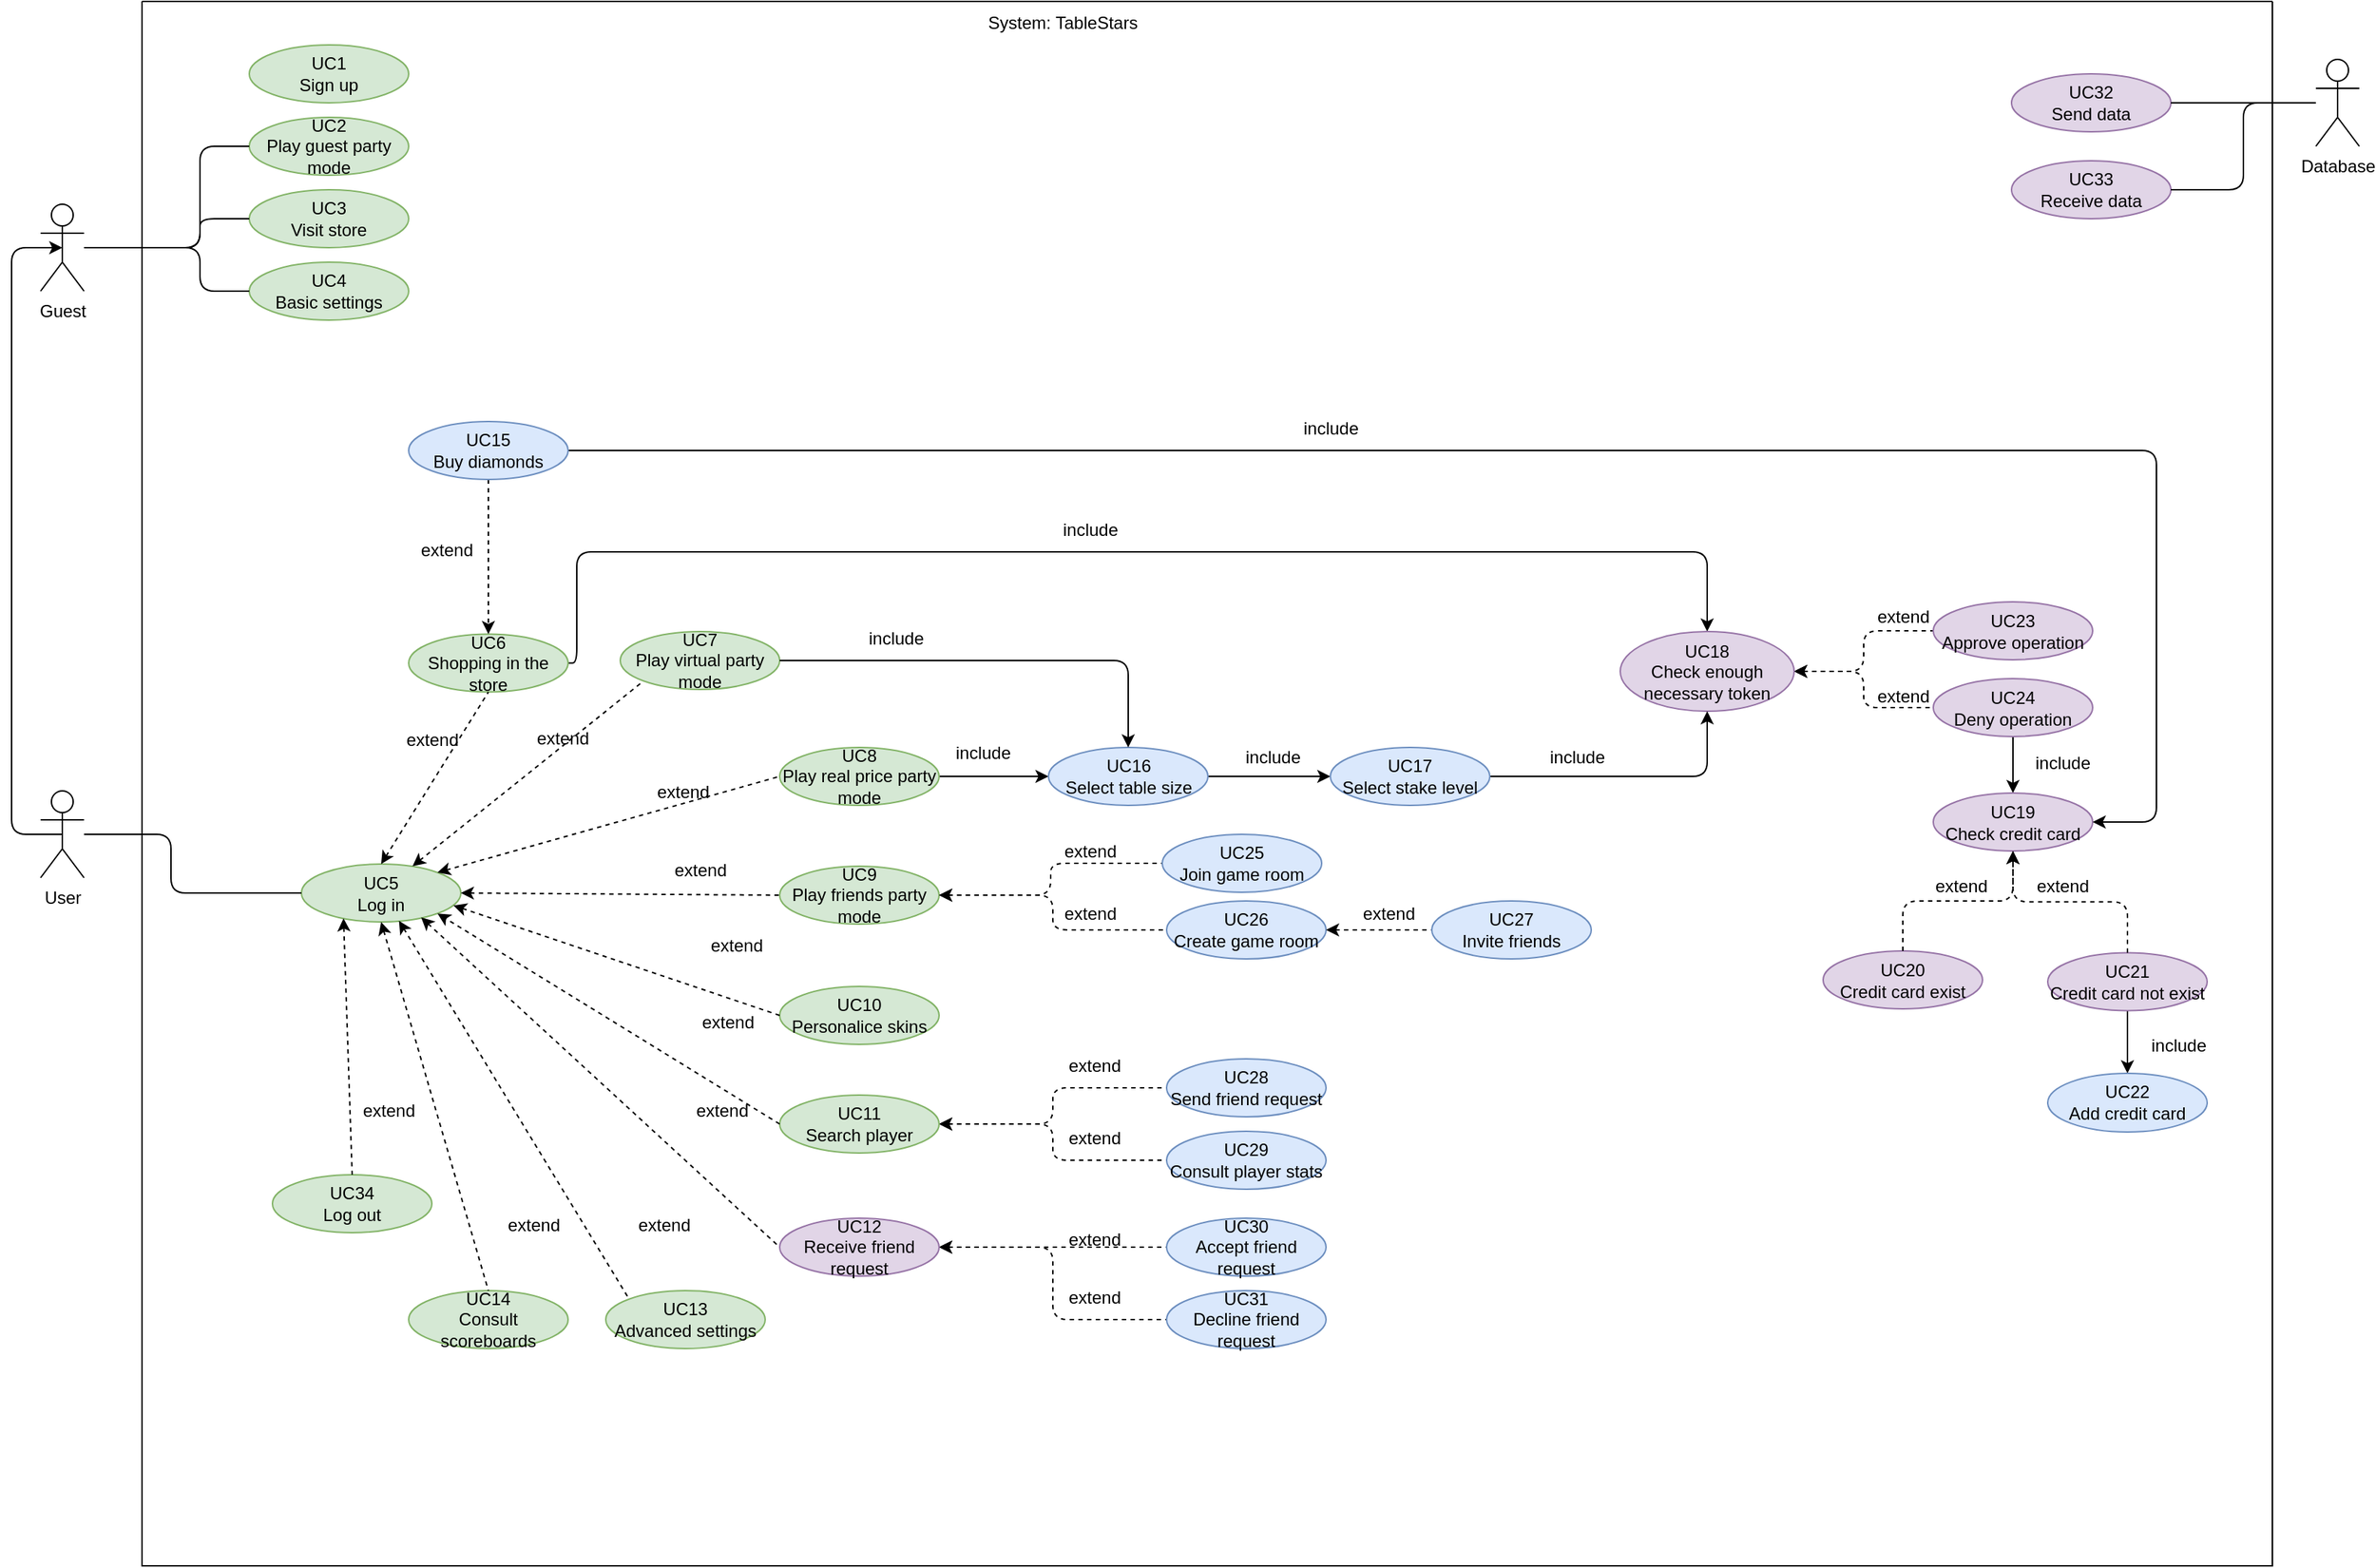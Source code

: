 <mxfile version="21.2.1" type="device">
  <diagram id="J4sLGuqCfGLhZOt137nG" name="Página-1">
    <mxGraphModel dx="1362" dy="806" grid="1" gridSize="10" guides="1" tooltips="1" connect="1" arrows="1" fold="1" page="1" pageScale="1" pageWidth="850" pageHeight="1100" math="0" shadow="0">
      <root>
        <mxCell id="0" />
        <mxCell id="1" parent="0" />
        <mxCell id="2" value="" style="swimlane;startSize=0;rounded=1;" parent="1" vertex="1">
          <mxGeometry x="120" y="120" width="1470" height="1080" as="geometry" />
        </mxCell>
        <mxCell id="4" value="UC5&lt;br&gt;Log in" style="ellipse;whiteSpace=wrap;html=1;fillColor=#d5e8d4;strokeColor=#82b366;rounded=1;" parent="2" vertex="1">
          <mxGeometry x="110" y="595.5" width="110" height="40" as="geometry" />
        </mxCell>
        <mxCell id="5" value="UC32&lt;br&gt;Send data" style="ellipse;whiteSpace=wrap;html=1;fillColor=#e1d5e7;strokeColor=#9673a6;rounded=1;" parent="2" vertex="1">
          <mxGeometry x="1290" y="50" width="110" height="40" as="geometry" />
        </mxCell>
        <mxCell id="6" style="edgeStyle=orthogonalEdgeStyle;rounded=1;orthogonalLoop=1;jettySize=auto;html=1;entryX=0.5;entryY=0;entryDx=0;entryDy=0;" parent="2" source="7" target="27" edge="1">
          <mxGeometry relative="1" as="geometry">
            <Array as="points">
              <mxPoint x="300" y="457" />
              <mxPoint x="300" y="380" />
              <mxPoint x="1080" y="380" />
            </Array>
          </mxGeometry>
        </mxCell>
        <mxCell id="7" value="UC6&lt;br&gt;Shopping in the store" style="ellipse;whiteSpace=wrap;html=1;fillColor=#d5e8d4;strokeColor=#82b366;rounded=1;" parent="2" vertex="1">
          <mxGeometry x="184" y="436.75" width="110" height="40" as="geometry" />
        </mxCell>
        <mxCell id="8" value="UC1&lt;br&gt;Sign up" style="ellipse;whiteSpace=wrap;html=1;fillColor=#d5e8d4;strokeColor=#82b366;rounded=1;" parent="2" vertex="1">
          <mxGeometry x="74" y="30" width="110" height="40" as="geometry" />
        </mxCell>
        <mxCell id="9" style="edgeStyle=orthogonalEdgeStyle;orthogonalLoop=1;jettySize=auto;html=1;entryX=0;entryY=0.5;entryDx=0;entryDy=0;exitX=1;exitY=0.5;exitDx=0;exitDy=0;" parent="2" source="10" target="60" edge="1">
          <mxGeometry relative="1" as="geometry">
            <mxPoint x="550.5" y="555.75" as="sourcePoint" />
            <Array as="points">
              <mxPoint x="588.5" y="535" />
              <mxPoint x="588.5" y="535" />
            </Array>
          </mxGeometry>
        </mxCell>
        <mxCell id="10" value="UC8&lt;br&gt;Play real price party mode" style="ellipse;whiteSpace=wrap;html=1;fillColor=#d5e8d4;strokeColor=#82b366;rounded=1;" parent="2" vertex="1">
          <mxGeometry x="440" y="515" width="110" height="40" as="geometry" />
        </mxCell>
        <mxCell id="11" value="UC2&lt;br&gt;Play guest party mode" style="ellipse;whiteSpace=wrap;html=1;fillColor=#d5e8d4;strokeColor=#82b366;rounded=1;" parent="2" vertex="1">
          <mxGeometry x="74" y="80" width="110" height="40" as="geometry" />
        </mxCell>
        <mxCell id="12" value="" style="endArrow=none;html=1;rounded=1;entryX=0;entryY=0.5;entryDx=0;entryDy=0;exitX=1;exitY=0;exitDx=0;exitDy=0;endFill=0;startArrow=classic;startFill=1;dashed=1;" parent="2" source="4" target="10" edge="1">
          <mxGeometry width="50" height="50" relative="1" as="geometry">
            <mxPoint x="474" y="521" as="sourcePoint" />
            <mxPoint x="450" y="505" as="targetPoint" />
          </mxGeometry>
        </mxCell>
        <mxCell id="13" value="UC3&lt;br&gt;Visit store" style="ellipse;whiteSpace=wrap;html=1;fillColor=#d5e8d4;strokeColor=#82b366;rounded=1;" parent="2" vertex="1">
          <mxGeometry x="74" y="130" width="110" height="40" as="geometry" />
        </mxCell>
        <mxCell id="14" value="UC4&lt;br&gt;&lt;div&gt;Basic settings&lt;/div&gt;" style="ellipse;whiteSpace=wrap;html=1;fillColor=#d5e8d4;strokeColor=#82b366;rounded=1;" parent="2" vertex="1">
          <mxGeometry x="74" y="180" width="110" height="40" as="geometry" />
        </mxCell>
        <mxCell id="15" value="UC14&lt;br&gt;Consult scoreboards" style="ellipse;whiteSpace=wrap;html=1;fillColor=#d5e8d4;strokeColor=#82b366;rounded=1;" parent="2" vertex="1">
          <mxGeometry x="184" y="890" width="110" height="40" as="geometry" />
        </mxCell>
        <mxCell id="16" value="UC9&lt;br&gt;Play friends party mode" style="ellipse;whiteSpace=wrap;html=1;fillColor=#d5e8d4;strokeColor=#82b366;rounded=1;" parent="2" vertex="1">
          <mxGeometry x="440" y="597" width="110" height="40" as="geometry" />
        </mxCell>
        <mxCell id="17" style="edgeStyle=orthogonalEdgeStyle;orthogonalLoop=1;jettySize=auto;html=1;entryX=0;entryY=0.5;entryDx=0;entryDy=0;startArrow=classic;startFill=1;endArrow=none;endFill=0;dashed=1;" parent="2" source="19" target="37" edge="1">
          <mxGeometry relative="1" as="geometry" />
        </mxCell>
        <mxCell id="18" style="edgeStyle=orthogonalEdgeStyle;orthogonalLoop=1;jettySize=auto;html=1;entryX=0;entryY=0.5;entryDx=0;entryDy=0;startArrow=classic;startFill=1;endArrow=none;endFill=0;dashed=1;" parent="2" source="19" target="35" edge="1">
          <mxGeometry relative="1" as="geometry" />
        </mxCell>
        <mxCell id="19" value="UC11&lt;br&gt;Search player" style="ellipse;whiteSpace=wrap;html=1;fillColor=#d5e8d4;strokeColor=#82b366;rounded=1;" parent="2" vertex="1">
          <mxGeometry x="440" y="755" width="110" height="40" as="geometry" />
        </mxCell>
        <mxCell id="20" style="edgeStyle=orthogonalEdgeStyle;orthogonalLoop=1;jettySize=auto;html=1;entryX=0;entryY=0.5;entryDx=0;entryDy=0;startArrow=classic;startFill=1;endArrow=none;endFill=0;dashed=1;exitX=1;exitY=0.5;exitDx=0;exitDy=0;" parent="2" source="16" target="52" edge="1">
          <mxGeometry relative="1" as="geometry">
            <mxPoint x="830" y="623.16" as="sourcePoint" />
          </mxGeometry>
        </mxCell>
        <mxCell id="21" style="edgeStyle=orthogonalEdgeStyle;orthogonalLoop=1;jettySize=auto;html=1;entryX=0;entryY=0.5;entryDx=0;entryDy=0;dashed=1;startArrow=classic;startFill=1;endArrow=none;endFill=0;exitX=1;exitY=0.5;exitDx=0;exitDy=0;" parent="2" source="16" target="53" edge="1">
          <mxGeometry relative="1" as="geometry">
            <mxPoint x="830" y="623.16" as="sourcePoint" />
          </mxGeometry>
        </mxCell>
        <mxCell id="22" value="" style="endArrow=none;dashed=1;html=1;rounded=1;exitX=1;exitY=0.5;exitDx=0;exitDy=0;entryX=0;entryY=0.5;entryDx=0;entryDy=0;startArrow=classic;startFill=1;" parent="2" source="4" target="16" edge="1">
          <mxGeometry width="50" height="50" relative="1" as="geometry">
            <mxPoint x="510" y="765" as="sourcePoint" />
            <mxPoint x="560" y="715" as="targetPoint" />
          </mxGeometry>
        </mxCell>
        <mxCell id="23" value="" style="endArrow=none;html=1;rounded=1;entryX=0.5;entryY=1;entryDx=0;entryDy=0;exitX=0.5;exitY=0;exitDx=0;exitDy=0;endFill=0;startArrow=classic;startFill=1;dashed=1;" parent="2" source="4" target="7" edge="1">
          <mxGeometry width="50" height="50" relative="1" as="geometry">
            <mxPoint x="445" y="285" as="sourcePoint" />
            <mxPoint x="606" y="395" as="targetPoint" />
          </mxGeometry>
        </mxCell>
        <mxCell id="24" value="UC10&lt;br&gt;Personalice skins" style="ellipse;whiteSpace=wrap;html=1;fillColor=#d5e8d4;strokeColor=#82b366;rounded=1;" parent="2" vertex="1">
          <mxGeometry x="440" y="680" width="110" height="40" as="geometry" />
        </mxCell>
        <mxCell id="25" style="edgeStyle=orthogonalEdgeStyle;orthogonalLoop=1;jettySize=auto;html=1;entryX=0;entryY=0.5;entryDx=0;entryDy=0;dashed=1;endArrow=none;endFill=0;startArrow=classic;startFill=1;exitX=1;exitY=0.5;exitDx=0;exitDy=0;" parent="2" source="27" target="48" edge="1">
          <mxGeometry relative="1" as="geometry">
            <mxPoint x="1140" y="370" as="sourcePoint" />
          </mxGeometry>
        </mxCell>
        <mxCell id="26" style="edgeStyle=orthogonalEdgeStyle;orthogonalLoop=1;jettySize=auto;html=1;entryX=0;entryY=0.5;entryDx=0;entryDy=0;dashed=1;startArrow=classic;startFill=1;endArrow=none;endFill=0;exitX=1;exitY=0.5;exitDx=0;exitDy=0;" parent="2" source="27" target="49" edge="1">
          <mxGeometry relative="1" as="geometry">
            <mxPoint x="1140" y="370" as="sourcePoint" />
          </mxGeometry>
        </mxCell>
        <mxCell id="27" value="UC18&lt;br&gt;Check enough necessary token" style="ellipse;whiteSpace=wrap;html=1;fillColor=#e1d5e7;strokeColor=#9673a6;rounded=1;" parent="2" vertex="1">
          <mxGeometry x="1020" y="435" width="120" height="55" as="geometry" />
        </mxCell>
        <mxCell id="28" value="extend" style="text;html=1;align=center;verticalAlign=middle;resizable=0;points=[];autosize=1;strokeColor=none;fillColor=none;rounded=1;" parent="2" vertex="1">
          <mxGeometry x="260.0" y="494" width="60" height="30" as="geometry" />
        </mxCell>
        <mxCell id="29" value="extend" style="text;html=1;align=center;verticalAlign=middle;resizable=0;points=[];autosize=1;strokeColor=none;fillColor=none;rounded=1;" parent="2" vertex="1">
          <mxGeometry x="170.0" y="495" width="60" height="30" as="geometry" />
        </mxCell>
        <mxCell id="30" value="include" style="text;html=1;align=center;verticalAlign=middle;resizable=0;points=[];autosize=1;strokeColor=none;fillColor=none;rounded=1;" parent="2" vertex="1">
          <mxGeometry x="750" y="507.25" width="60" height="30" as="geometry" />
        </mxCell>
        <mxCell id="31" value="include" style="text;html=1;align=center;verticalAlign=middle;resizable=0;points=[];autosize=1;strokeColor=none;fillColor=none;rounded=1;" parent="2" vertex="1">
          <mxGeometry x="624" y="350" width="60" height="30" as="geometry" />
        </mxCell>
        <mxCell id="32" value="UC13&lt;br&gt;Advanced settings" style="ellipse;whiteSpace=wrap;html=1;fillColor=#d5e8d4;strokeColor=#82b366;rounded=1;" parent="2" vertex="1">
          <mxGeometry x="320" y="890" width="110" height="40" as="geometry" />
        </mxCell>
        <mxCell id="33" value="" style="endArrow=none;dashed=1;html=1;rounded=1;entryX=0;entryY=0;entryDx=0;entryDy=0;startArrow=classic;startFill=1;exitX=0.612;exitY=0.979;exitDx=0;exitDy=0;exitPerimeter=0;" parent="2" source="4" target="32" edge="1">
          <mxGeometry width="50" height="50" relative="1" as="geometry">
            <mxPoint x="245.894" y="670.002" as="sourcePoint" />
            <mxPoint x="466.109" y="766.018" as="targetPoint" />
          </mxGeometry>
        </mxCell>
        <mxCell id="34" value="UC33&lt;br&gt;Receive data" style="ellipse;whiteSpace=wrap;html=1;fillColor=#e1d5e7;strokeColor=#9673a6;rounded=1;" parent="2" vertex="1">
          <mxGeometry x="1290" y="110" width="110" height="40" as="geometry" />
        </mxCell>
        <mxCell id="35" value="UC28&lt;br&gt;Send friend request" style="ellipse;whiteSpace=wrap;html=1;fillColor=#dae8fc;strokeColor=#6c8ebf;rounded=1;" parent="2" vertex="1">
          <mxGeometry x="707" y="730" width="110" height="40" as="geometry" />
        </mxCell>
        <mxCell id="36" value="extend" style="text;html=1;align=center;verticalAlign=middle;resizable=0;points=[];autosize=1;strokeColor=none;fillColor=none;rounded=1;" parent="2" vertex="1">
          <mxGeometry x="627" y="720" width="60" height="30" as="geometry" />
        </mxCell>
        <mxCell id="37" value="UC29&lt;br&gt;Consult player stats" style="ellipse;whiteSpace=wrap;html=1;fillColor=#dae8fc;strokeColor=#6c8ebf;rounded=1;" parent="2" vertex="1">
          <mxGeometry x="707" y="780" width="110" height="40" as="geometry" />
        </mxCell>
        <mxCell id="38" style="edgeStyle=orthogonalEdgeStyle;orthogonalLoop=1;jettySize=auto;html=1;entryX=0;entryY=0.5;entryDx=0;entryDy=0;dashed=1;startArrow=classic;startFill=1;endArrow=none;endFill=0;" parent="2" source="40" target="43" edge="1">
          <mxGeometry relative="1" as="geometry" />
        </mxCell>
        <mxCell id="39" style="edgeStyle=orthogonalEdgeStyle;orthogonalLoop=1;jettySize=auto;html=1;entryX=0;entryY=0.5;entryDx=0;entryDy=0;dashed=1;endArrow=none;endFill=0;startArrow=classic;startFill=1;" parent="2" source="40" target="45" edge="1">
          <mxGeometry relative="1" as="geometry" />
        </mxCell>
        <mxCell id="40" value="UC12&lt;br&gt;Receive friend request" style="ellipse;whiteSpace=wrap;html=1;fillColor=#e1d5e7;strokeColor=#9673a6;rounded=1;" parent="2" vertex="1">
          <mxGeometry x="440" y="840" width="110" height="40" as="geometry" />
        </mxCell>
        <mxCell id="41" value="extend" style="text;html=1;align=center;verticalAlign=middle;resizable=0;points=[];autosize=1;strokeColor=none;fillColor=none;rounded=1;" parent="2" vertex="1">
          <mxGeometry x="627" y="770" width="60" height="30" as="geometry" />
        </mxCell>
        <mxCell id="42" value="" style="endArrow=none;dashed=1;html=1;rounded=1;entryX=0;entryY=0.5;entryDx=0;entryDy=0;startArrow=classic;startFill=1;exitX=0.751;exitY=0.921;exitDx=0;exitDy=0;exitPerimeter=0;" parent="2" source="4" target="40" edge="1">
          <mxGeometry width="50" height="50" relative="1" as="geometry">
            <mxPoint x="270" y="630" as="sourcePoint" />
            <mxPoint x="450" y="695" as="targetPoint" />
          </mxGeometry>
        </mxCell>
        <mxCell id="43" value="UC30&lt;br&gt;Accept friend request" style="ellipse;whiteSpace=wrap;html=1;fillColor=#dae8fc;strokeColor=#6c8ebf;rounded=1;" parent="2" vertex="1">
          <mxGeometry x="707" y="840" width="110" height="40" as="geometry" />
        </mxCell>
        <mxCell id="44" value="extend" style="text;html=1;align=center;verticalAlign=middle;resizable=0;points=[];autosize=1;strokeColor=none;fillColor=none;rounded=1;" parent="2" vertex="1">
          <mxGeometry x="627" y="840" width="60" height="30" as="geometry" />
        </mxCell>
        <mxCell id="45" value="UC31&lt;br&gt;Decline friend request" style="ellipse;whiteSpace=wrap;html=1;fillColor=#dae8fc;strokeColor=#6c8ebf;rounded=1;" parent="2" vertex="1">
          <mxGeometry x="707" y="890" width="110" height="40" as="geometry" />
        </mxCell>
        <mxCell id="46" value="extend" style="text;html=1;align=center;verticalAlign=middle;resizable=0;points=[];autosize=1;strokeColor=none;fillColor=none;rounded=1;" parent="2" vertex="1">
          <mxGeometry x="627" y="880" width="60" height="30" as="geometry" />
        </mxCell>
        <mxCell id="47" style="edgeStyle=orthogonalEdgeStyle;orthogonalLoop=1;jettySize=auto;html=1;entryX=0.5;entryY=0;entryDx=0;entryDy=0;" parent="2" source="48" target="65" edge="1">
          <mxGeometry relative="1" as="geometry" />
        </mxCell>
        <mxCell id="48" value="UC24&lt;br&gt;Deny operation" style="ellipse;whiteSpace=wrap;html=1;fillColor=#e1d5e7;strokeColor=#9673a6;rounded=1;" parent="2" vertex="1">
          <mxGeometry x="1236" y="467.5" width="110" height="40" as="geometry" />
        </mxCell>
        <mxCell id="49" value="UC23&lt;br&gt;Approve operation" style="ellipse;whiteSpace=wrap;html=1;fillColor=#e1d5e7;strokeColor=#9673a6;rounded=1;" parent="2" vertex="1">
          <mxGeometry x="1236" y="414.5" width="110" height="40" as="geometry" />
        </mxCell>
        <mxCell id="50" value="extend" style="text;html=1;align=center;verticalAlign=middle;resizable=0;points=[];autosize=1;strokeColor=none;fillColor=none;rounded=1;" parent="2" vertex="1">
          <mxGeometry x="1185" y="409.5" width="60" height="30" as="geometry" />
        </mxCell>
        <mxCell id="51" value="extend" style="text;html=1;align=center;verticalAlign=middle;resizable=0;points=[];autosize=1;strokeColor=none;fillColor=none;rounded=1;" parent="2" vertex="1">
          <mxGeometry x="1185" y="464.5" width="60" height="30" as="geometry" />
        </mxCell>
        <mxCell id="52" value="UC25&lt;br&gt;Join game room" style="ellipse;whiteSpace=wrap;html=1;fillColor=#dae8fc;strokeColor=#6c8ebf;rounded=1;" parent="2" vertex="1">
          <mxGeometry x="704" y="575" width="110" height="40" as="geometry" />
        </mxCell>
        <mxCell id="53" value="UC26&lt;br&gt;Create game room" style="ellipse;whiteSpace=wrap;html=1;fillColor=#dae8fc;strokeColor=#6c8ebf;rounded=1;" parent="2" vertex="1">
          <mxGeometry x="707" y="621" width="110" height="40" as="geometry" />
        </mxCell>
        <mxCell id="54" style="edgeStyle=orthogonalEdgeStyle;orthogonalLoop=1;jettySize=auto;html=1;entryX=0;entryY=0.5;entryDx=0;entryDy=0;dashed=1;startArrow=classic;startFill=1;endArrow=none;endFill=0;exitX=1;exitY=0.5;exitDx=0;exitDy=0;" parent="2" source="53" target="55" edge="1">
          <mxGeometry relative="1" as="geometry">
            <mxPoint x="830" y="623.16" as="sourcePoint" />
          </mxGeometry>
        </mxCell>
        <mxCell id="55" value="UC27&lt;br&gt;Invite friends" style="ellipse;whiteSpace=wrap;html=1;fillColor=#dae8fc;strokeColor=#6c8ebf;rounded=1;" parent="2" vertex="1">
          <mxGeometry x="890" y="621" width="110" height="40" as="geometry" />
        </mxCell>
        <mxCell id="56" value="extend" style="text;html=1;align=center;verticalAlign=middle;resizable=0;points=[];autosize=1;strokeColor=none;fillColor=none;rounded=1;" parent="2" vertex="1">
          <mxGeometry x="830" y="615" width="60" height="30" as="geometry" />
        </mxCell>
        <mxCell id="57" value="extend" style="text;html=1;align=center;verticalAlign=middle;resizable=0;points=[];autosize=1;strokeColor=none;fillColor=none;rounded=1;" parent="2" vertex="1">
          <mxGeometry x="624" y="615" width="60" height="30" as="geometry" />
        </mxCell>
        <mxCell id="58" value="extend" style="text;html=1;align=center;verticalAlign=middle;resizable=0;points=[];autosize=1;strokeColor=none;fillColor=none;rounded=1;" parent="2" vertex="1">
          <mxGeometry x="624" y="572" width="60" height="30" as="geometry" />
        </mxCell>
        <mxCell id="59" style="edgeStyle=orthogonalEdgeStyle;orthogonalLoop=1;jettySize=auto;html=1;entryX=0;entryY=0.5;entryDx=0;entryDy=0;" parent="2" source="60" target="62" edge="1">
          <mxGeometry relative="1" as="geometry" />
        </mxCell>
        <mxCell id="60" value="UC16&lt;br&gt;Select table size" style="ellipse;whiteSpace=wrap;html=1;fillColor=#dae8fc;strokeColor=#6c8ebf;rounded=1;" parent="2" vertex="1">
          <mxGeometry x="625.5" y="515" width="110" height="40" as="geometry" />
        </mxCell>
        <mxCell id="61" style="edgeStyle=orthogonalEdgeStyle;orthogonalLoop=1;jettySize=auto;html=1;entryX=0.5;entryY=1;entryDx=0;entryDy=0;" parent="2" source="62" target="27" edge="1">
          <mxGeometry relative="1" as="geometry">
            <Array as="points">
              <mxPoint x="1080" y="535" />
            </Array>
          </mxGeometry>
        </mxCell>
        <mxCell id="62" value="UC17&lt;br&gt;Select stake level" style="ellipse;whiteSpace=wrap;html=1;fillColor=#dae8fc;strokeColor=#6c8ebf;rounded=1;" parent="2" vertex="1">
          <mxGeometry x="820" y="515" width="110" height="40" as="geometry" />
        </mxCell>
        <mxCell id="63" value="include" style="text;html=1;align=center;verticalAlign=middle;resizable=0;points=[];autosize=1;strokeColor=none;fillColor=none;rounded=1;" parent="2" vertex="1">
          <mxGeometry x="960" y="507.25" width="60" height="30" as="geometry" />
        </mxCell>
        <mxCell id="64" value="include" style="text;html=1;align=center;verticalAlign=middle;resizable=0;points=[];autosize=1;strokeColor=none;fillColor=none;rounded=1;" parent="2" vertex="1">
          <mxGeometry x="550" y="504" width="60" height="30" as="geometry" />
        </mxCell>
        <mxCell id="65" value="UC19&lt;br&gt;Check credit card" style="ellipse;whiteSpace=wrap;html=1;fillColor=#e1d5e7;strokeColor=#9673a6;rounded=1;" parent="2" vertex="1">
          <mxGeometry x="1236" y="546.5" width="110" height="40" as="geometry" />
        </mxCell>
        <mxCell id="66" value="UC7&lt;br&gt;Play virtual party mode" style="ellipse;whiteSpace=wrap;html=1;fillColor=#d5e8d4;strokeColor=#82b366;rounded=1;" parent="2" vertex="1">
          <mxGeometry x="330" y="435" width="110" height="40" as="geometry" />
        </mxCell>
        <mxCell id="67" style="edgeStyle=orthogonalEdgeStyle;orthogonalLoop=1;jettySize=auto;html=1;entryX=1;entryY=0.5;entryDx=0;entryDy=0;exitX=0.5;exitY=0;exitDx=0;exitDy=0;startArrow=classic;startFill=1;endArrow=none;endFill=0;" parent="2" source="60" target="66" edge="1">
          <mxGeometry relative="1" as="geometry" />
        </mxCell>
        <mxCell id="68" value="" style="endArrow=none;html=1;rounded=1;entryX=0;entryY=1;entryDx=0;entryDy=0;exitX=0.697;exitY=0.038;exitDx=0;exitDy=0;endFill=0;startArrow=classic;startFill=1;dashed=1;exitPerimeter=0;" parent="2" source="4" target="66" edge="1">
          <mxGeometry width="50" height="50" relative="1" as="geometry">
            <mxPoint x="288" y="611" as="sourcePoint" />
            <mxPoint x="455" y="559" as="targetPoint" />
          </mxGeometry>
        </mxCell>
        <mxCell id="69" value="extend" style="text;html=1;align=center;verticalAlign=middle;resizable=0;points=[];autosize=1;strokeColor=none;fillColor=none;rounded=1;" parent="2" vertex="1">
          <mxGeometry x="343.0" y="530.75" width="60" height="30" as="geometry" />
        </mxCell>
        <mxCell id="70" value="extend" style="text;html=1;align=center;verticalAlign=middle;resizable=0;points=[];autosize=1;strokeColor=none;fillColor=none;rounded=1;" parent="2" vertex="1">
          <mxGeometry x="180" y="364" width="60" height="30" as="geometry" />
        </mxCell>
        <mxCell id="71" value="" style="endArrow=classic;dashed=1;html=1;entryX=0.954;entryY=0.715;entryDx=0;entryDy=0;exitX=0;exitY=0.5;exitDx=0;exitDy=0;startArrow=none;startFill=0;endFill=1;entryPerimeter=0;" parent="2" source="24" target="4" edge="1">
          <mxGeometry width="50" height="50" relative="1" as="geometry">
            <mxPoint x="350" y="720" as="sourcePoint" />
            <mxPoint x="400" y="670" as="targetPoint" />
          </mxGeometry>
        </mxCell>
        <mxCell id="72" value="" style="endArrow=classic;dashed=1;html=1;exitX=0;exitY=0.5;exitDx=0;exitDy=0;startArrow=none;startFill=0;endFill=1;entryX=1;entryY=1;entryDx=0;entryDy=0;" parent="2" source="19" target="4" edge="1">
          <mxGeometry width="50" height="50" relative="1" as="geometry">
            <mxPoint x="450" y="710" as="sourcePoint" />
            <mxPoint x="304" y="625" as="targetPoint" />
          </mxGeometry>
        </mxCell>
        <mxCell id="73" value="" style="edgeStyle=orthogonalEdgeStyle;orthogonalLoop=1;jettySize=auto;html=1;dashed=1;" parent="2" source="75" target="7" edge="1">
          <mxGeometry relative="1" as="geometry" />
        </mxCell>
        <mxCell id="74" style="edgeStyle=orthogonalEdgeStyle;rounded=1;orthogonalLoop=1;jettySize=auto;html=1;entryX=1;entryY=0.5;entryDx=0;entryDy=0;" parent="2" source="75" target="65" edge="1">
          <mxGeometry relative="1" as="geometry">
            <Array as="points">
              <mxPoint x="1390" y="310" />
              <mxPoint x="1390" y="567" />
            </Array>
          </mxGeometry>
        </mxCell>
        <mxCell id="75" value="UC15&lt;br&gt;Buy diamonds" style="ellipse;whiteSpace=wrap;html=1;fillColor=#dae8fc;strokeColor=#6c8ebf;rounded=1;" parent="2" vertex="1">
          <mxGeometry x="184" y="290" width="110" height="40" as="geometry" />
        </mxCell>
        <mxCell id="76" value="include" style="text;html=1;align=center;verticalAlign=middle;resizable=0;points=[];autosize=1;strokeColor=none;fillColor=none;rounded=1;" parent="2" vertex="1">
          <mxGeometry x="790" y="280" width="60" height="30" as="geometry" />
        </mxCell>
        <mxCell id="77" value="UC20&lt;br&gt;Credit card exist" style="ellipse;whiteSpace=wrap;html=1;fillColor=#e1d5e7;strokeColor=#9673a6;rounded=1;" parent="2" vertex="1">
          <mxGeometry x="1160" y="655.5" width="110" height="40" as="geometry" />
        </mxCell>
        <mxCell id="78" style="edgeStyle=orthogonalEdgeStyle;orthogonalLoop=1;jettySize=auto;html=1;entryX=0.5;entryY=1;entryDx=0;entryDy=0;dashed=1;startArrow=none;startFill=0;endArrow=classic;endFill=1;" parent="2" source="77" target="65" edge="1">
          <mxGeometry relative="1" as="geometry" />
        </mxCell>
        <mxCell id="79" value="extend" style="text;html=1;align=center;verticalAlign=middle;resizable=0;points=[];autosize=1;strokeColor=none;fillColor=none;rounded=1;" parent="2" vertex="1">
          <mxGeometry x="1225" y="595.5" width="60" height="30" as="geometry" />
        </mxCell>
        <mxCell id="80" value="extend" style="text;html=1;align=center;verticalAlign=middle;resizable=0;points=[];autosize=1;strokeColor=none;fillColor=none;rounded=1;" parent="2" vertex="1">
          <mxGeometry x="1295" y="595.5" width="60" height="30" as="geometry" />
        </mxCell>
        <mxCell id="81" style="edgeStyle=orthogonalEdgeStyle;orthogonalLoop=1;jettySize=auto;html=1;entryX=0.5;entryY=0;entryDx=0;entryDy=0;" parent="2" source="82" target="84" edge="1">
          <mxGeometry relative="1" as="geometry" />
        </mxCell>
        <mxCell id="82" value="UC21&lt;br&gt;Credit card not exist" style="ellipse;whiteSpace=wrap;html=1;fillColor=#e1d5e7;strokeColor=#9673a6;rounded=1;" parent="2" vertex="1">
          <mxGeometry x="1315" y="656.74" width="110" height="40" as="geometry" />
        </mxCell>
        <mxCell id="83" style="edgeStyle=orthogonalEdgeStyle;orthogonalLoop=1;jettySize=auto;html=1;entryX=0.5;entryY=1;entryDx=0;entryDy=0;dashed=1;startArrow=none;startFill=0;endArrow=classic;endFill=1;" parent="2" source="82" target="65" edge="1">
          <mxGeometry relative="1" as="geometry" />
        </mxCell>
        <mxCell id="84" value="UC22&lt;br&gt;Add credit card" style="ellipse;whiteSpace=wrap;html=1;fillColor=#dae8fc;strokeColor=#6c8ebf;rounded=1;" parent="2" vertex="1">
          <mxGeometry x="1315" y="740" width="110" height="40.5" as="geometry" />
        </mxCell>
        <mxCell id="85" value="include" style="text;html=1;align=center;verticalAlign=middle;resizable=0;points=[];autosize=1;strokeColor=none;fillColor=none;rounded=1;" parent="2" vertex="1">
          <mxGeometry x="1375" y="705.5" width="60" height="30" as="geometry" />
        </mxCell>
        <mxCell id="86" value="include" style="text;html=1;align=center;verticalAlign=middle;resizable=0;points=[];autosize=1;strokeColor=none;fillColor=none;rounded=1;" parent="2" vertex="1">
          <mxGeometry x="1295" y="510.5" width="60" height="30" as="geometry" />
        </mxCell>
        <mxCell id="87" value="System: TableStars" style="text;html=1;align=center;verticalAlign=middle;resizable=0;points=[];autosize=1;strokeColor=none;fillColor=none;labelPosition=center;verticalLabelPosition=middle;" parent="2" vertex="1">
          <mxGeometry x="570" width="130" height="30" as="geometry" />
        </mxCell>
        <mxCell id="88" value="include" style="text;html=1;align=center;verticalAlign=middle;resizable=0;points=[];autosize=1;strokeColor=none;fillColor=none;rounded=1;" parent="2" vertex="1">
          <mxGeometry x="490" y="424.5" width="60" height="30" as="geometry" />
        </mxCell>
        <mxCell id="89" value="extend" style="text;html=1;align=center;verticalAlign=middle;resizable=0;points=[];autosize=1;strokeColor=none;fillColor=none;rounded=1;" parent="2" vertex="1">
          <mxGeometry x="355.0" y="585" width="60" height="30" as="geometry" />
        </mxCell>
        <mxCell id="90" value="extend" style="text;html=1;align=center;verticalAlign=middle;resizable=0;points=[];autosize=1;strokeColor=none;fillColor=none;rounded=1;" parent="2" vertex="1">
          <mxGeometry x="380.0" y="637" width="60" height="30" as="geometry" />
        </mxCell>
        <mxCell id="91" value="extend" style="text;html=1;align=center;verticalAlign=middle;resizable=0;points=[];autosize=1;strokeColor=none;fillColor=none;rounded=1;" parent="2" vertex="1">
          <mxGeometry x="374.0" y="690" width="60" height="30" as="geometry" />
        </mxCell>
        <mxCell id="92" value="extend" style="text;html=1;align=center;verticalAlign=middle;resizable=0;points=[];autosize=1;strokeColor=none;fillColor=none;rounded=1;" parent="2" vertex="1">
          <mxGeometry x="370.0" y="750.5" width="60" height="30" as="geometry" />
        </mxCell>
        <mxCell id="93" value="extend" style="text;html=1;align=center;verticalAlign=middle;resizable=0;points=[];autosize=1;strokeColor=none;fillColor=none;rounded=1;" parent="2" vertex="1">
          <mxGeometry x="330.0" y="830" width="60" height="30" as="geometry" />
        </mxCell>
        <mxCell id="94" value="extend" style="text;html=1;align=center;verticalAlign=middle;resizable=0;points=[];autosize=1;strokeColor=none;fillColor=none;rounded=1;" parent="2" vertex="1">
          <mxGeometry x="240.0" y="830" width="60" height="30" as="geometry" />
        </mxCell>
        <mxCell id="wMmKeA5JMUD-Be_8XH9W-107" value="UC34&lt;br&gt;Log out" style="ellipse;whiteSpace=wrap;html=1;fillColor=#d5e8d4;strokeColor=#82b366;rounded=1;" parent="2" vertex="1">
          <mxGeometry x="90" y="810" width="110" height="40" as="geometry" />
        </mxCell>
        <mxCell id="wMmKeA5JMUD-Be_8XH9W-110" value="" style="endArrow=none;dashed=1;html=1;rounded=1;entryX=0.5;entryY=0;entryDx=0;entryDy=0;startArrow=classic;startFill=1;exitX=0.5;exitY=1;exitDx=0;exitDy=0;" parent="2" source="4" target="15" edge="1">
          <mxGeometry width="50" height="50" relative="1" as="geometry">
            <mxPoint x="187" y="645" as="sourcePoint" />
            <mxPoint x="346" y="906" as="targetPoint" />
          </mxGeometry>
        </mxCell>
        <mxCell id="wMmKeA5JMUD-Be_8XH9W-111" value="" style="endArrow=none;dashed=1;html=1;rounded=1;entryX=0.5;entryY=0;entryDx=0;entryDy=0;startArrow=classic;startFill=1;exitX=0.264;exitY=0.938;exitDx=0;exitDy=0;exitPerimeter=0;" parent="2" source="4" target="wMmKeA5JMUD-Be_8XH9W-107" edge="1">
          <mxGeometry width="50" height="50" relative="1" as="geometry">
            <mxPoint x="175" y="646" as="sourcePoint" />
            <mxPoint x="249" y="900" as="targetPoint" />
          </mxGeometry>
        </mxCell>
        <mxCell id="wMmKeA5JMUD-Be_8XH9W-112" value="extend" style="text;html=1;align=center;verticalAlign=middle;resizable=0;points=[];autosize=1;strokeColor=none;fillColor=none;rounded=1;" parent="2" vertex="1">
          <mxGeometry x="140.0" y="750.5" width="60" height="30" as="geometry" />
        </mxCell>
        <mxCell id="95" style="edgeStyle=orthogonalEdgeStyle;rounded=1;orthogonalLoop=1;jettySize=auto;html=1;entryX=0.5;entryY=0.5;entryDx=0;entryDy=0;entryPerimeter=0;exitX=0.5;exitY=0.5;exitDx=0;exitDy=0;exitPerimeter=0;" parent="1" source="97" target="105" edge="1">
          <mxGeometry relative="1" as="geometry">
            <Array as="points">
              <mxPoint x="30" y="695" />
              <mxPoint x="30" y="290" />
            </Array>
          </mxGeometry>
        </mxCell>
        <mxCell id="96" style="edgeStyle=orthogonalEdgeStyle;rounded=1;orthogonalLoop=1;jettySize=auto;html=1;entryX=0;entryY=0.5;entryDx=0;entryDy=0;endArrow=none;endFill=0;" parent="1" source="97" target="4" edge="1">
          <mxGeometry relative="1" as="geometry">
            <Array as="points">
              <mxPoint x="140" y="695" />
              <mxPoint x="140" y="735" />
            </Array>
          </mxGeometry>
        </mxCell>
        <mxCell id="97" value="User" style="shape=umlActor;verticalLabelPosition=bottom;verticalAlign=top;html=1;outlineConnect=0;rounded=1;" parent="1" vertex="1">
          <mxGeometry x="50" y="665" width="30" height="60" as="geometry" />
        </mxCell>
        <mxCell id="98" style="edgeStyle=orthogonalEdgeStyle;orthogonalLoop=1;jettySize=auto;html=1;entryX=1;entryY=0.5;entryDx=0;entryDy=0;endArrow=none;endFill=0;curved=1;" parent="1" source="100" target="5" edge="1">
          <mxGeometry relative="1" as="geometry" />
        </mxCell>
        <mxCell id="99" style="edgeStyle=orthogonalEdgeStyle;rounded=1;orthogonalLoop=1;jettySize=auto;html=1;entryX=1;entryY=0.5;entryDx=0;entryDy=0;endArrow=none;endFill=0;" parent="1" source="100" target="34" edge="1">
          <mxGeometry relative="1" as="geometry" />
        </mxCell>
        <mxCell id="100" value="Database" style="shape=umlActor;verticalLabelPosition=bottom;verticalAlign=top;html=1;outlineConnect=0;rounded=1;" parent="1" vertex="1">
          <mxGeometry x="1620" y="160" width="30" height="60" as="geometry" />
        </mxCell>
        <mxCell id="102" style="edgeStyle=orthogonalEdgeStyle;rounded=1;orthogonalLoop=1;jettySize=auto;html=1;entryX=0;entryY=0.5;entryDx=0;entryDy=0;endArrow=none;endFill=0;" parent="1" source="105" target="11" edge="1">
          <mxGeometry relative="1" as="geometry">
            <Array as="points">
              <mxPoint x="160" y="290" />
              <mxPoint x="160" y="220" />
            </Array>
          </mxGeometry>
        </mxCell>
        <mxCell id="103" style="edgeStyle=orthogonalEdgeStyle;rounded=1;orthogonalLoop=1;jettySize=auto;html=1;entryX=0;entryY=0.5;entryDx=0;entryDy=0;endArrow=none;endFill=0;" parent="1" source="105" target="13" edge="1">
          <mxGeometry relative="1" as="geometry">
            <Array as="points">
              <mxPoint x="160" y="290" />
              <mxPoint x="160" y="270" />
            </Array>
          </mxGeometry>
        </mxCell>
        <mxCell id="wMmKeA5JMUD-Be_8XH9W-105" style="edgeStyle=orthogonalEdgeStyle;orthogonalLoop=1;jettySize=auto;html=1;entryX=0;entryY=0.5;entryDx=0;entryDy=0;endArrow=none;endFill=0;rounded=1;" parent="1" source="105" target="14" edge="1">
          <mxGeometry relative="1" as="geometry">
            <Array as="points">
              <mxPoint x="160" y="290" />
              <mxPoint x="160" y="320" />
            </Array>
          </mxGeometry>
        </mxCell>
        <mxCell id="105" value="Guest" style="shape=umlActor;verticalLabelPosition=bottom;verticalAlign=top;html=1;outlineConnect=0;rounded=1;" parent="1" vertex="1">
          <mxGeometry x="50" y="260" width="30" height="60" as="geometry" />
        </mxCell>
      </root>
    </mxGraphModel>
  </diagram>
</mxfile>
